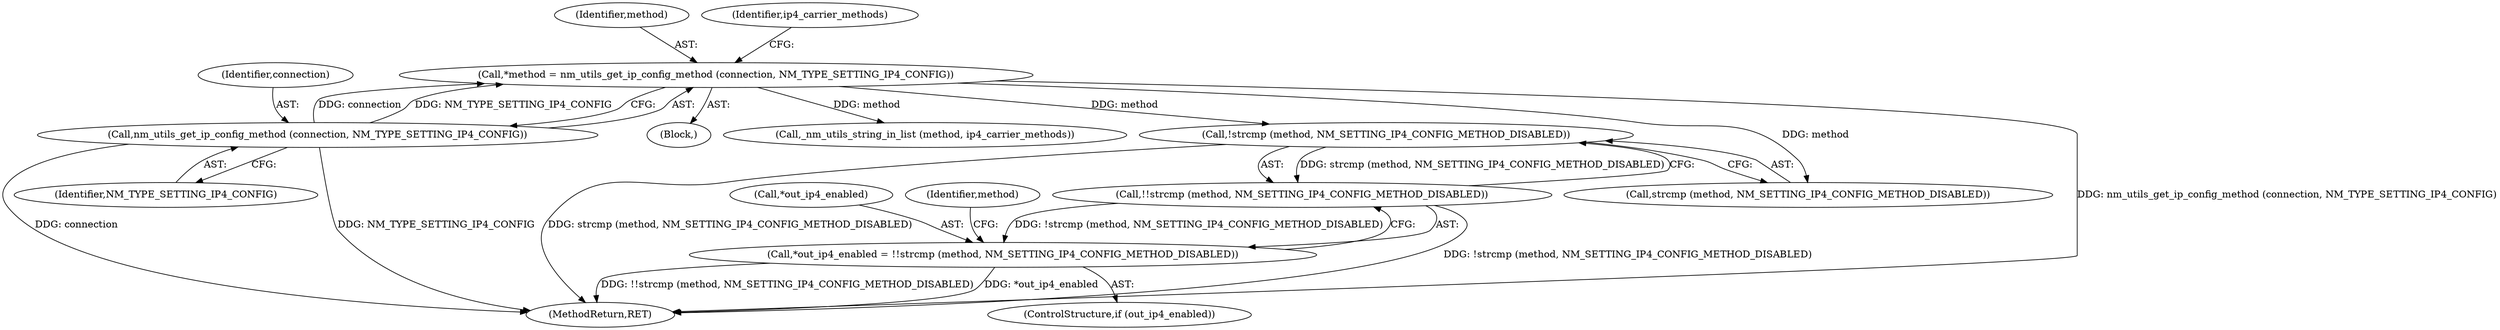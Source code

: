 digraph "0_NetworkManager_d5fc88e573fa58b93034b04d35a2454f5d28cad9@API" {
"1005563" [label="(Call,!strcmp (method, NM_SETTING_IP4_CONFIG_METHOD_DISABLED))"];
"1005549" [label="(Call,*method = nm_utils_get_ip_config_method (connection, NM_TYPE_SETTING_IP4_CONFIG))"];
"1005551" [label="(Call,nm_utils_get_ip_config_method (connection, NM_TYPE_SETTING_IP4_CONFIG))"];
"1005562" [label="(Call,!!strcmp (method, NM_SETTING_IP4_CONFIG_METHOD_DISABLED))"];
"1005559" [label="(Call,*out_ip4_enabled = !!strcmp (method, NM_SETTING_IP4_CONFIG_METHOD_DISABLED))"];
"1005564" [label="(Call,strcmp (method, NM_SETTING_IP4_CONFIG_METHOD_DISABLED))"];
"1005563" [label="(Call,!strcmp (method, NM_SETTING_IP4_CONFIG_METHOD_DISABLED))"];
"1005549" [label="(Call,*method = nm_utils_get_ip_config_method (connection, NM_TYPE_SETTING_IP4_CONFIG))"];
"1005547" [label="(Block,)"];
"1005553" [label="(Identifier,NM_TYPE_SETTING_IP4_CONFIG)"];
"1005560" [label="(Call,*out_ip4_enabled)"];
"1005550" [label="(Identifier,method)"];
"1005552" [label="(Identifier,connection)"];
"1007368" [label="(MethodReturn,RET)"];
"1005551" [label="(Call,nm_utils_get_ip_config_method (connection, NM_TYPE_SETTING_IP4_CONFIG))"];
"1005559" [label="(Call,*out_ip4_enabled = !!strcmp (method, NM_SETTING_IP4_CONFIG_METHOD_DISABLED))"];
"1005568" [label="(Call,_nm_utils_string_in_list (method, ip4_carrier_methods))"];
"1005569" [label="(Identifier,method)"];
"1005557" [label="(ControlStructure,if (out_ip4_enabled))"];
"1005556" [label="(Identifier,ip4_carrier_methods)"];
"1005562" [label="(Call,!!strcmp (method, NM_SETTING_IP4_CONFIG_METHOD_DISABLED))"];
"1005563" -> "1005562"  [label="AST: "];
"1005563" -> "1005564"  [label="CFG: "];
"1005564" -> "1005563"  [label="AST: "];
"1005562" -> "1005563"  [label="CFG: "];
"1005563" -> "1007368"  [label="DDG: strcmp (method, NM_SETTING_IP4_CONFIG_METHOD_DISABLED)"];
"1005563" -> "1005562"  [label="DDG: strcmp (method, NM_SETTING_IP4_CONFIG_METHOD_DISABLED)"];
"1005549" -> "1005563"  [label="DDG: method"];
"1005549" -> "1005547"  [label="AST: "];
"1005549" -> "1005551"  [label="CFG: "];
"1005550" -> "1005549"  [label="AST: "];
"1005551" -> "1005549"  [label="AST: "];
"1005556" -> "1005549"  [label="CFG: "];
"1005549" -> "1007368"  [label="DDG: nm_utils_get_ip_config_method (connection, NM_TYPE_SETTING_IP4_CONFIG)"];
"1005551" -> "1005549"  [label="DDG: connection"];
"1005551" -> "1005549"  [label="DDG: NM_TYPE_SETTING_IP4_CONFIG"];
"1005549" -> "1005564"  [label="DDG: method"];
"1005549" -> "1005568"  [label="DDG: method"];
"1005551" -> "1005553"  [label="CFG: "];
"1005552" -> "1005551"  [label="AST: "];
"1005553" -> "1005551"  [label="AST: "];
"1005551" -> "1007368"  [label="DDG: NM_TYPE_SETTING_IP4_CONFIG"];
"1005551" -> "1007368"  [label="DDG: connection"];
"1005562" -> "1005559"  [label="AST: "];
"1005559" -> "1005562"  [label="CFG: "];
"1005562" -> "1007368"  [label="DDG: !strcmp (method, NM_SETTING_IP4_CONFIG_METHOD_DISABLED)"];
"1005562" -> "1005559"  [label="DDG: !strcmp (method, NM_SETTING_IP4_CONFIG_METHOD_DISABLED)"];
"1005559" -> "1005557"  [label="AST: "];
"1005560" -> "1005559"  [label="AST: "];
"1005569" -> "1005559"  [label="CFG: "];
"1005559" -> "1007368"  [label="DDG: !!strcmp (method, NM_SETTING_IP4_CONFIG_METHOD_DISABLED)"];
"1005559" -> "1007368"  [label="DDG: *out_ip4_enabled"];
}
